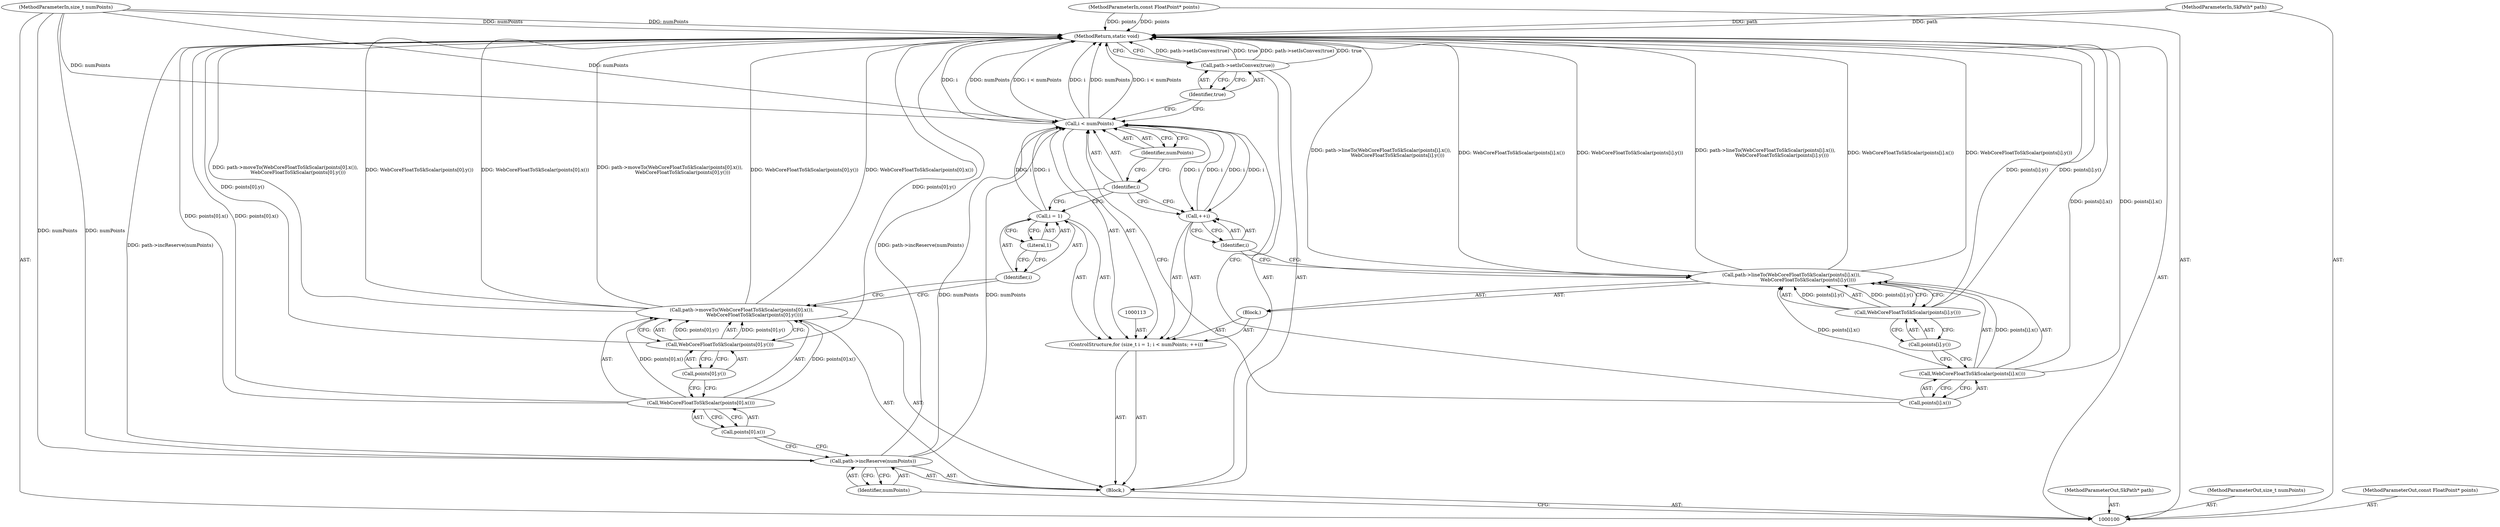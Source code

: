 digraph "1_Chrome_58ffd25567098d8ce9443b7c977382929d163b3d" {
"1000130" [label="(MethodReturn,static void)"];
"1000101" [label="(MethodParameterIn,SkPath* path)"];
"1000187" [label="(MethodParameterOut,SkPath* path)"];
"1000102" [label="(MethodParameterIn,size_t numPoints)"];
"1000188" [label="(MethodParameterOut,size_t numPoints)"];
"1000103" [label="(MethodParameterIn,const FloatPoint* points)"];
"1000189" [label="(MethodParameterOut,const FloatPoint* points)"];
"1000129" [label="(Identifier,true)"];
"1000128" [label="(Call,path->setIsConvex(true))"];
"1000104" [label="(Block,)"];
"1000106" [label="(Identifier,numPoints)"];
"1000105" [label="(Call,path->incReserve(numPoints))"];
"1000108" [label="(Call,WebCoreFloatToSkScalar(points[0].x()))"];
"1000107" [label="(Call,path->moveTo(WebCoreFloatToSkScalar(points[0].x()),\n                 WebCoreFloatToSkScalar(points[0].y())))"];
"1000109" [label="(Call,points[0].x())"];
"1000110" [label="(Call,WebCoreFloatToSkScalar(points[0].y()))"];
"1000111" [label="(Call,points[0].y())"];
"1000114" [label="(Call,i = 1)"];
"1000115" [label="(Identifier,i)"];
"1000116" [label="(Literal,1)"];
"1000117" [label="(Call,i < numPoints)"];
"1000118" [label="(Identifier,i)"];
"1000119" [label="(Identifier,numPoints)"];
"1000120" [label="(Call,++i)"];
"1000112" [label="(ControlStructure,for (size_t i = 1; i < numPoints; ++i))"];
"1000121" [label="(Identifier,i)"];
"1000122" [label="(Block,)"];
"1000124" [label="(Call,WebCoreFloatToSkScalar(points[i].x()))"];
"1000125" [label="(Call,points[i].x())"];
"1000123" [label="(Call,path->lineTo(WebCoreFloatToSkScalar(points[i].x()),\n                      WebCoreFloatToSkScalar(points[i].y())))"];
"1000126" [label="(Call,WebCoreFloatToSkScalar(points[i].y()))"];
"1000127" [label="(Call,points[i].y())"];
"1000130" -> "1000100"  [label="AST: "];
"1000130" -> "1000128"  [label="CFG: "];
"1000117" -> "1000130"  [label="DDG: i < numPoints"];
"1000117" -> "1000130"  [label="DDG: i"];
"1000117" -> "1000130"  [label="DDG: numPoints"];
"1000123" -> "1000130"  [label="DDG: WebCoreFloatToSkScalar(points[i].y())"];
"1000123" -> "1000130"  [label="DDG: path->lineTo(WebCoreFloatToSkScalar(points[i].x()),\n                      WebCoreFloatToSkScalar(points[i].y()))"];
"1000123" -> "1000130"  [label="DDG: WebCoreFloatToSkScalar(points[i].x())"];
"1000124" -> "1000130"  [label="DDG: points[i].x()"];
"1000107" -> "1000130"  [label="DDG: WebCoreFloatToSkScalar(points[0].x())"];
"1000107" -> "1000130"  [label="DDG: path->moveTo(WebCoreFloatToSkScalar(points[0].x()),\n                 WebCoreFloatToSkScalar(points[0].y()))"];
"1000107" -> "1000130"  [label="DDG: WebCoreFloatToSkScalar(points[0].y())"];
"1000105" -> "1000130"  [label="DDG: path->incReserve(numPoints)"];
"1000126" -> "1000130"  [label="DDG: points[i].y()"];
"1000102" -> "1000130"  [label="DDG: numPoints"];
"1000128" -> "1000130"  [label="DDG: path->setIsConvex(true)"];
"1000128" -> "1000130"  [label="DDG: true"];
"1000110" -> "1000130"  [label="DDG: points[0].y()"];
"1000108" -> "1000130"  [label="DDG: points[0].x()"];
"1000103" -> "1000130"  [label="DDG: points"];
"1000101" -> "1000130"  [label="DDG: path"];
"1000101" -> "1000100"  [label="AST: "];
"1000101" -> "1000130"  [label="DDG: path"];
"1000187" -> "1000100"  [label="AST: "];
"1000102" -> "1000100"  [label="AST: "];
"1000102" -> "1000130"  [label="DDG: numPoints"];
"1000102" -> "1000105"  [label="DDG: numPoints"];
"1000102" -> "1000117"  [label="DDG: numPoints"];
"1000188" -> "1000100"  [label="AST: "];
"1000103" -> "1000100"  [label="AST: "];
"1000103" -> "1000130"  [label="DDG: points"];
"1000189" -> "1000100"  [label="AST: "];
"1000129" -> "1000128"  [label="AST: "];
"1000129" -> "1000117"  [label="CFG: "];
"1000128" -> "1000129"  [label="CFG: "];
"1000128" -> "1000104"  [label="AST: "];
"1000128" -> "1000129"  [label="CFG: "];
"1000129" -> "1000128"  [label="AST: "];
"1000130" -> "1000128"  [label="CFG: "];
"1000128" -> "1000130"  [label="DDG: path->setIsConvex(true)"];
"1000128" -> "1000130"  [label="DDG: true"];
"1000104" -> "1000100"  [label="AST: "];
"1000105" -> "1000104"  [label="AST: "];
"1000107" -> "1000104"  [label="AST: "];
"1000112" -> "1000104"  [label="AST: "];
"1000128" -> "1000104"  [label="AST: "];
"1000106" -> "1000105"  [label="AST: "];
"1000106" -> "1000100"  [label="CFG: "];
"1000105" -> "1000106"  [label="CFG: "];
"1000105" -> "1000104"  [label="AST: "];
"1000105" -> "1000106"  [label="CFG: "];
"1000106" -> "1000105"  [label="AST: "];
"1000109" -> "1000105"  [label="CFG: "];
"1000105" -> "1000130"  [label="DDG: path->incReserve(numPoints)"];
"1000102" -> "1000105"  [label="DDG: numPoints"];
"1000105" -> "1000117"  [label="DDG: numPoints"];
"1000108" -> "1000107"  [label="AST: "];
"1000108" -> "1000109"  [label="CFG: "];
"1000109" -> "1000108"  [label="AST: "];
"1000111" -> "1000108"  [label="CFG: "];
"1000108" -> "1000130"  [label="DDG: points[0].x()"];
"1000108" -> "1000107"  [label="DDG: points[0].x()"];
"1000107" -> "1000104"  [label="AST: "];
"1000107" -> "1000110"  [label="CFG: "];
"1000108" -> "1000107"  [label="AST: "];
"1000110" -> "1000107"  [label="AST: "];
"1000115" -> "1000107"  [label="CFG: "];
"1000107" -> "1000130"  [label="DDG: WebCoreFloatToSkScalar(points[0].x())"];
"1000107" -> "1000130"  [label="DDG: path->moveTo(WebCoreFloatToSkScalar(points[0].x()),\n                 WebCoreFloatToSkScalar(points[0].y()))"];
"1000107" -> "1000130"  [label="DDG: WebCoreFloatToSkScalar(points[0].y())"];
"1000108" -> "1000107"  [label="DDG: points[0].x()"];
"1000110" -> "1000107"  [label="DDG: points[0].y()"];
"1000109" -> "1000108"  [label="AST: "];
"1000109" -> "1000105"  [label="CFG: "];
"1000108" -> "1000109"  [label="CFG: "];
"1000110" -> "1000107"  [label="AST: "];
"1000110" -> "1000111"  [label="CFG: "];
"1000111" -> "1000110"  [label="AST: "];
"1000107" -> "1000110"  [label="CFG: "];
"1000110" -> "1000130"  [label="DDG: points[0].y()"];
"1000110" -> "1000107"  [label="DDG: points[0].y()"];
"1000111" -> "1000110"  [label="AST: "];
"1000111" -> "1000108"  [label="CFG: "];
"1000110" -> "1000111"  [label="CFG: "];
"1000114" -> "1000112"  [label="AST: "];
"1000114" -> "1000116"  [label="CFG: "];
"1000115" -> "1000114"  [label="AST: "];
"1000116" -> "1000114"  [label="AST: "];
"1000118" -> "1000114"  [label="CFG: "];
"1000114" -> "1000117"  [label="DDG: i"];
"1000115" -> "1000114"  [label="AST: "];
"1000115" -> "1000107"  [label="CFG: "];
"1000116" -> "1000115"  [label="CFG: "];
"1000116" -> "1000114"  [label="AST: "];
"1000116" -> "1000115"  [label="CFG: "];
"1000114" -> "1000116"  [label="CFG: "];
"1000117" -> "1000112"  [label="AST: "];
"1000117" -> "1000119"  [label="CFG: "];
"1000118" -> "1000117"  [label="AST: "];
"1000119" -> "1000117"  [label="AST: "];
"1000125" -> "1000117"  [label="CFG: "];
"1000129" -> "1000117"  [label="CFG: "];
"1000117" -> "1000130"  [label="DDG: i < numPoints"];
"1000117" -> "1000130"  [label="DDG: i"];
"1000117" -> "1000130"  [label="DDG: numPoints"];
"1000114" -> "1000117"  [label="DDG: i"];
"1000120" -> "1000117"  [label="DDG: i"];
"1000105" -> "1000117"  [label="DDG: numPoints"];
"1000102" -> "1000117"  [label="DDG: numPoints"];
"1000117" -> "1000120"  [label="DDG: i"];
"1000118" -> "1000117"  [label="AST: "];
"1000118" -> "1000114"  [label="CFG: "];
"1000118" -> "1000120"  [label="CFG: "];
"1000119" -> "1000118"  [label="CFG: "];
"1000119" -> "1000117"  [label="AST: "];
"1000119" -> "1000118"  [label="CFG: "];
"1000117" -> "1000119"  [label="CFG: "];
"1000120" -> "1000112"  [label="AST: "];
"1000120" -> "1000121"  [label="CFG: "];
"1000121" -> "1000120"  [label="AST: "];
"1000118" -> "1000120"  [label="CFG: "];
"1000120" -> "1000117"  [label="DDG: i"];
"1000117" -> "1000120"  [label="DDG: i"];
"1000112" -> "1000104"  [label="AST: "];
"1000113" -> "1000112"  [label="AST: "];
"1000114" -> "1000112"  [label="AST: "];
"1000117" -> "1000112"  [label="AST: "];
"1000120" -> "1000112"  [label="AST: "];
"1000122" -> "1000112"  [label="AST: "];
"1000121" -> "1000120"  [label="AST: "];
"1000121" -> "1000123"  [label="CFG: "];
"1000120" -> "1000121"  [label="CFG: "];
"1000122" -> "1000112"  [label="AST: "];
"1000123" -> "1000122"  [label="AST: "];
"1000124" -> "1000123"  [label="AST: "];
"1000124" -> "1000125"  [label="CFG: "];
"1000125" -> "1000124"  [label="AST: "];
"1000127" -> "1000124"  [label="CFG: "];
"1000124" -> "1000130"  [label="DDG: points[i].x()"];
"1000124" -> "1000123"  [label="DDG: points[i].x()"];
"1000125" -> "1000124"  [label="AST: "];
"1000125" -> "1000117"  [label="CFG: "];
"1000124" -> "1000125"  [label="CFG: "];
"1000123" -> "1000122"  [label="AST: "];
"1000123" -> "1000126"  [label="CFG: "];
"1000124" -> "1000123"  [label="AST: "];
"1000126" -> "1000123"  [label="AST: "];
"1000121" -> "1000123"  [label="CFG: "];
"1000123" -> "1000130"  [label="DDG: WebCoreFloatToSkScalar(points[i].y())"];
"1000123" -> "1000130"  [label="DDG: path->lineTo(WebCoreFloatToSkScalar(points[i].x()),\n                      WebCoreFloatToSkScalar(points[i].y()))"];
"1000123" -> "1000130"  [label="DDG: WebCoreFloatToSkScalar(points[i].x())"];
"1000124" -> "1000123"  [label="DDG: points[i].x()"];
"1000126" -> "1000123"  [label="DDG: points[i].y()"];
"1000126" -> "1000123"  [label="AST: "];
"1000126" -> "1000127"  [label="CFG: "];
"1000127" -> "1000126"  [label="AST: "];
"1000123" -> "1000126"  [label="CFG: "];
"1000126" -> "1000130"  [label="DDG: points[i].y()"];
"1000126" -> "1000123"  [label="DDG: points[i].y()"];
"1000127" -> "1000126"  [label="AST: "];
"1000127" -> "1000124"  [label="CFG: "];
"1000126" -> "1000127"  [label="CFG: "];
}
